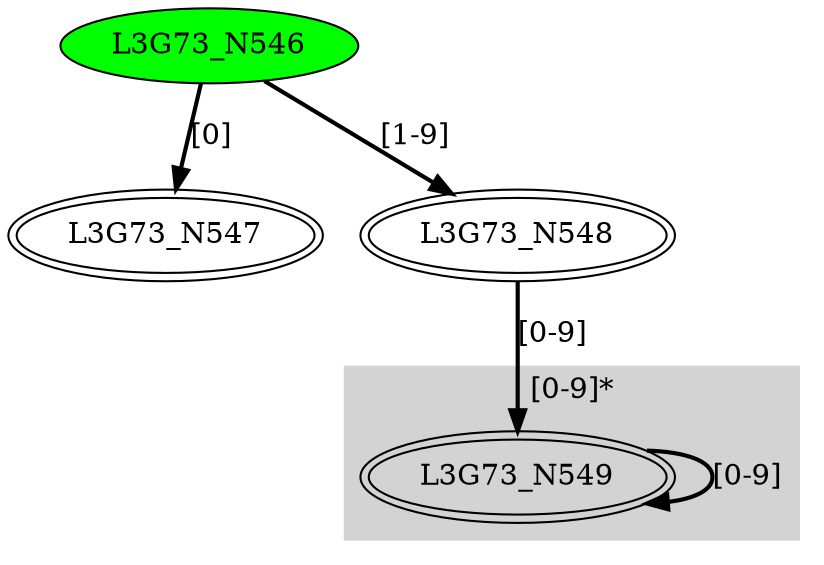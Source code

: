 digraph G73{
	subgraph cluster3 {
		node [style=filled];
		style=filled;
		color=lightgrey;
		label ="[0-9]*";
		L3G73_N549;
	}"L3G73_N546" [style=filled,fillcolor=green];
"L3G73_N547" [peripheries=2];
"L3G73_N548" [peripheries=2];
"L3G73_N549" [peripheries=2];
"L3G73_N546"->"L3G73_N547" [style = bold, label = "[0]"];
"L3G73_N546"->"L3G73_N548" [style = bold, label = "[1-9]"];
"L3G73_N548"->"L3G73_N549" [style = bold, label = "[0-9]"];
"L3G73_N549"->"L3G73_N549" [style = bold, label = "[0-9]"];
}

